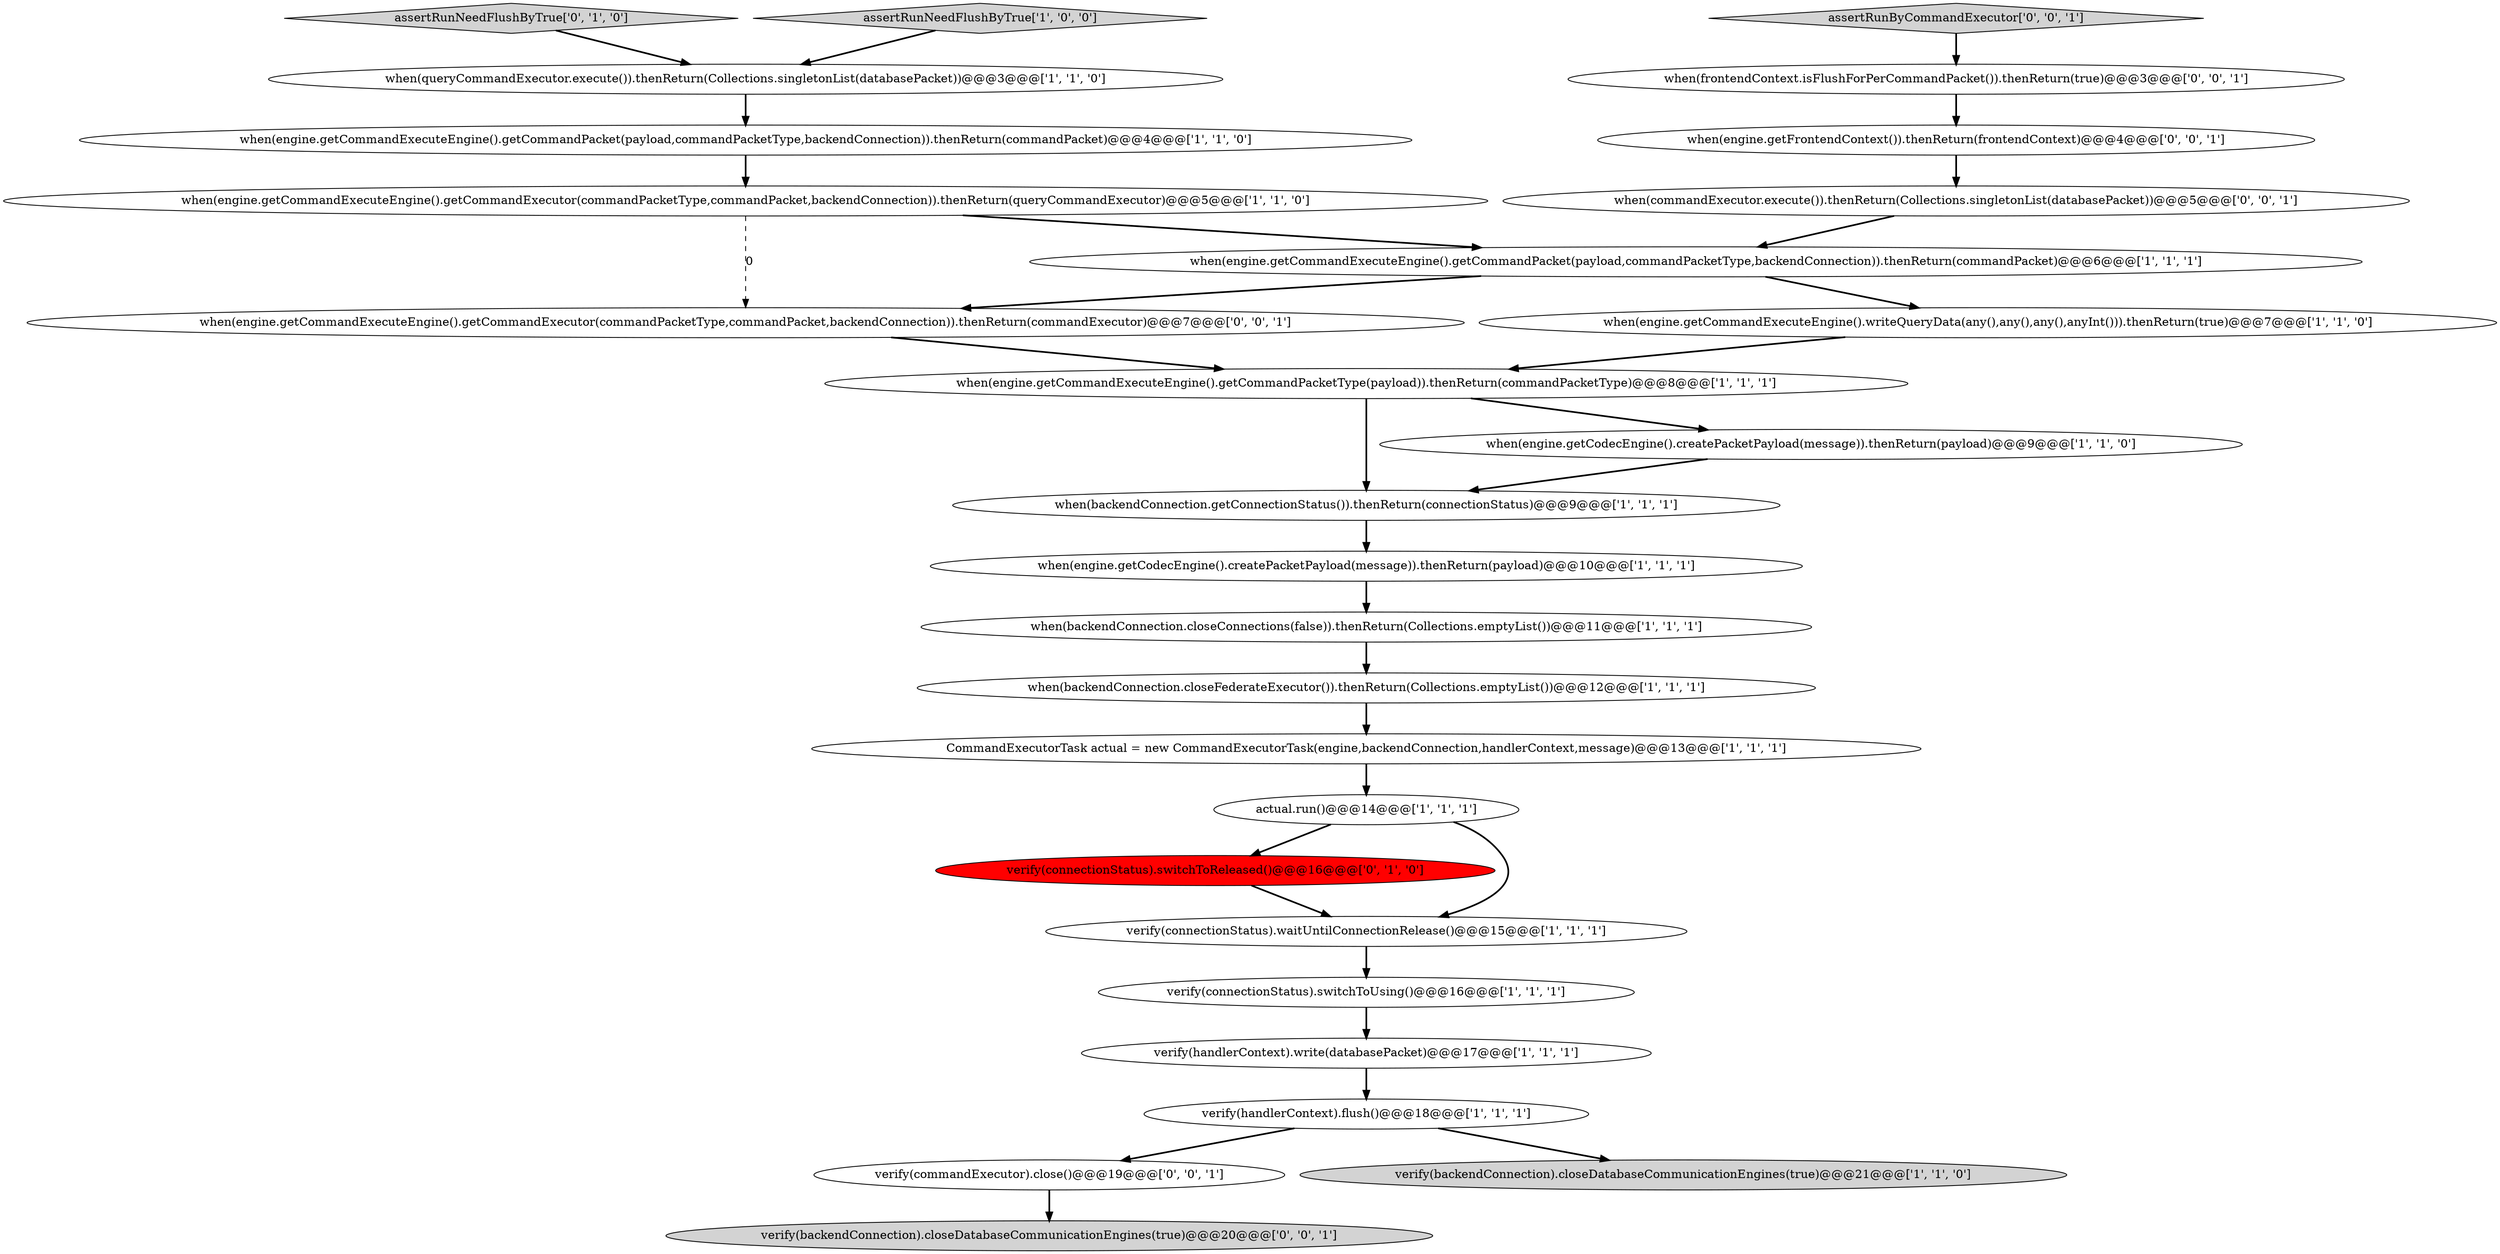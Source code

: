 digraph {
20 [style = filled, label = "assertRunNeedFlushByTrue['0', '1', '0']", fillcolor = lightgray, shape = diamond image = "AAA0AAABBB2BBB"];
2 [style = filled, label = "when(backendConnection.closeConnections(false)).thenReturn(Collections.emptyList())@@@11@@@['1', '1', '1']", fillcolor = white, shape = ellipse image = "AAA0AAABBB1BBB"];
12 [style = filled, label = "when(engine.getCommandExecuteEngine().getCommandPacket(payload,commandPacketType,backendConnection)).thenReturn(commandPacket)@@@4@@@['1', '1', '0']", fillcolor = white, shape = ellipse image = "AAA0AAABBB1BBB"];
17 [style = filled, label = "when(queryCommandExecutor.execute()).thenReturn(Collections.singletonList(databasePacket))@@@3@@@['1', '1', '0']", fillcolor = white, shape = ellipse image = "AAA0AAABBB1BBB"];
26 [style = filled, label = "assertRunByCommandExecutor['0', '0', '1']", fillcolor = lightgray, shape = diamond image = "AAA0AAABBB3BBB"];
25 [style = filled, label = "when(engine.getCommandExecuteEngine().getCommandExecutor(commandPacketType,commandPacket,backendConnection)).thenReturn(commandExecutor)@@@7@@@['0', '0', '1']", fillcolor = white, shape = ellipse image = "AAA0AAABBB3BBB"];
21 [style = filled, label = "verify(commandExecutor).close()@@@19@@@['0', '0', '1']", fillcolor = white, shape = ellipse image = "AAA0AAABBB3BBB"];
6 [style = filled, label = "verify(handlerContext).write(databasePacket)@@@17@@@['1', '1', '1']", fillcolor = white, shape = ellipse image = "AAA0AAABBB1BBB"];
8 [style = filled, label = "CommandExecutorTask actual = new CommandExecutorTask(engine,backendConnection,handlerContext,message)@@@13@@@['1', '1', '1']", fillcolor = white, shape = ellipse image = "AAA0AAABBB1BBB"];
7 [style = filled, label = "assertRunNeedFlushByTrue['1', '0', '0']", fillcolor = lightgray, shape = diamond image = "AAA0AAABBB1BBB"];
10 [style = filled, label = "when(engine.getCommandExecuteEngine().getCommandPacketType(payload)).thenReturn(commandPacketType)@@@8@@@['1', '1', '1']", fillcolor = white, shape = ellipse image = "AAA0AAABBB1BBB"];
24 [style = filled, label = "verify(backendConnection).closeDatabaseCommunicationEngines(true)@@@20@@@['0', '0', '1']", fillcolor = lightgray, shape = ellipse image = "AAA0AAABBB3BBB"];
5 [style = filled, label = "actual.run()@@@14@@@['1', '1', '1']", fillcolor = white, shape = ellipse image = "AAA0AAABBB1BBB"];
13 [style = filled, label = "when(engine.getCodecEngine().createPacketPayload(message)).thenReturn(payload)@@@10@@@['1', '1', '1']", fillcolor = white, shape = ellipse image = "AAA0AAABBB1BBB"];
19 [style = filled, label = "verify(connectionStatus).switchToReleased()@@@16@@@['0', '1', '0']", fillcolor = red, shape = ellipse image = "AAA1AAABBB2BBB"];
18 [style = filled, label = "verify(handlerContext).flush()@@@18@@@['1', '1', '1']", fillcolor = white, shape = ellipse image = "AAA0AAABBB1BBB"];
4 [style = filled, label = "when(backendConnection.closeFederateExecutor()).thenReturn(Collections.emptyList())@@@12@@@['1', '1', '1']", fillcolor = white, shape = ellipse image = "AAA0AAABBB1BBB"];
9 [style = filled, label = "when(engine.getCommandExecuteEngine().getCommandExecutor(commandPacketType,commandPacket,backendConnection)).thenReturn(queryCommandExecutor)@@@5@@@['1', '1', '0']", fillcolor = white, shape = ellipse image = "AAA0AAABBB1BBB"];
16 [style = filled, label = "verify(backendConnection).closeDatabaseCommunicationEngines(true)@@@21@@@['1', '1', '0']", fillcolor = lightgray, shape = ellipse image = "AAA0AAABBB1BBB"];
11 [style = filled, label = "when(backendConnection.getConnectionStatus()).thenReturn(connectionStatus)@@@9@@@['1', '1', '1']", fillcolor = white, shape = ellipse image = "AAA0AAABBB1BBB"];
1 [style = filled, label = "when(engine.getCommandExecuteEngine().getCommandPacket(payload,commandPacketType,backendConnection)).thenReturn(commandPacket)@@@6@@@['1', '1', '1']", fillcolor = white, shape = ellipse image = "AAA0AAABBB1BBB"];
27 [style = filled, label = "when(frontendContext.isFlushForPerCommandPacket()).thenReturn(true)@@@3@@@['0', '0', '1']", fillcolor = white, shape = ellipse image = "AAA0AAABBB3BBB"];
3 [style = filled, label = "verify(connectionStatus).switchToUsing()@@@16@@@['1', '1', '1']", fillcolor = white, shape = ellipse image = "AAA0AAABBB1BBB"];
23 [style = filled, label = "when(engine.getFrontendContext()).thenReturn(frontendContext)@@@4@@@['0', '0', '1']", fillcolor = white, shape = ellipse image = "AAA0AAABBB3BBB"];
0 [style = filled, label = "when(engine.getCodecEngine().createPacketPayload(message)).thenReturn(payload)@@@9@@@['1', '1', '0']", fillcolor = white, shape = ellipse image = "AAA0AAABBB1BBB"];
14 [style = filled, label = "verify(connectionStatus).waitUntilConnectionRelease()@@@15@@@['1', '1', '1']", fillcolor = white, shape = ellipse image = "AAA0AAABBB1BBB"];
15 [style = filled, label = "when(engine.getCommandExecuteEngine().writeQueryData(any(),any(),any(),anyInt())).thenReturn(true)@@@7@@@['1', '1', '0']", fillcolor = white, shape = ellipse image = "AAA0AAABBB1BBB"];
22 [style = filled, label = "when(commandExecutor.execute()).thenReturn(Collections.singletonList(databasePacket))@@@5@@@['0', '0', '1']", fillcolor = white, shape = ellipse image = "AAA0AAABBB3BBB"];
14->3 [style = bold, label=""];
15->10 [style = bold, label=""];
20->17 [style = bold, label=""];
7->17 [style = bold, label=""];
6->18 [style = bold, label=""];
1->15 [style = bold, label=""];
0->11 [style = bold, label=""];
3->6 [style = bold, label=""];
21->24 [style = bold, label=""];
5->14 [style = bold, label=""];
12->9 [style = bold, label=""];
2->4 [style = bold, label=""];
5->19 [style = bold, label=""];
26->27 [style = bold, label=""];
17->12 [style = bold, label=""];
23->22 [style = bold, label=""];
19->14 [style = bold, label=""];
8->5 [style = bold, label=""];
10->0 [style = bold, label=""];
11->13 [style = bold, label=""];
9->25 [style = dashed, label="0"];
4->8 [style = bold, label=""];
25->10 [style = bold, label=""];
27->23 [style = bold, label=""];
22->1 [style = bold, label=""];
18->21 [style = bold, label=""];
9->1 [style = bold, label=""];
1->25 [style = bold, label=""];
13->2 [style = bold, label=""];
10->11 [style = bold, label=""];
18->16 [style = bold, label=""];
}
